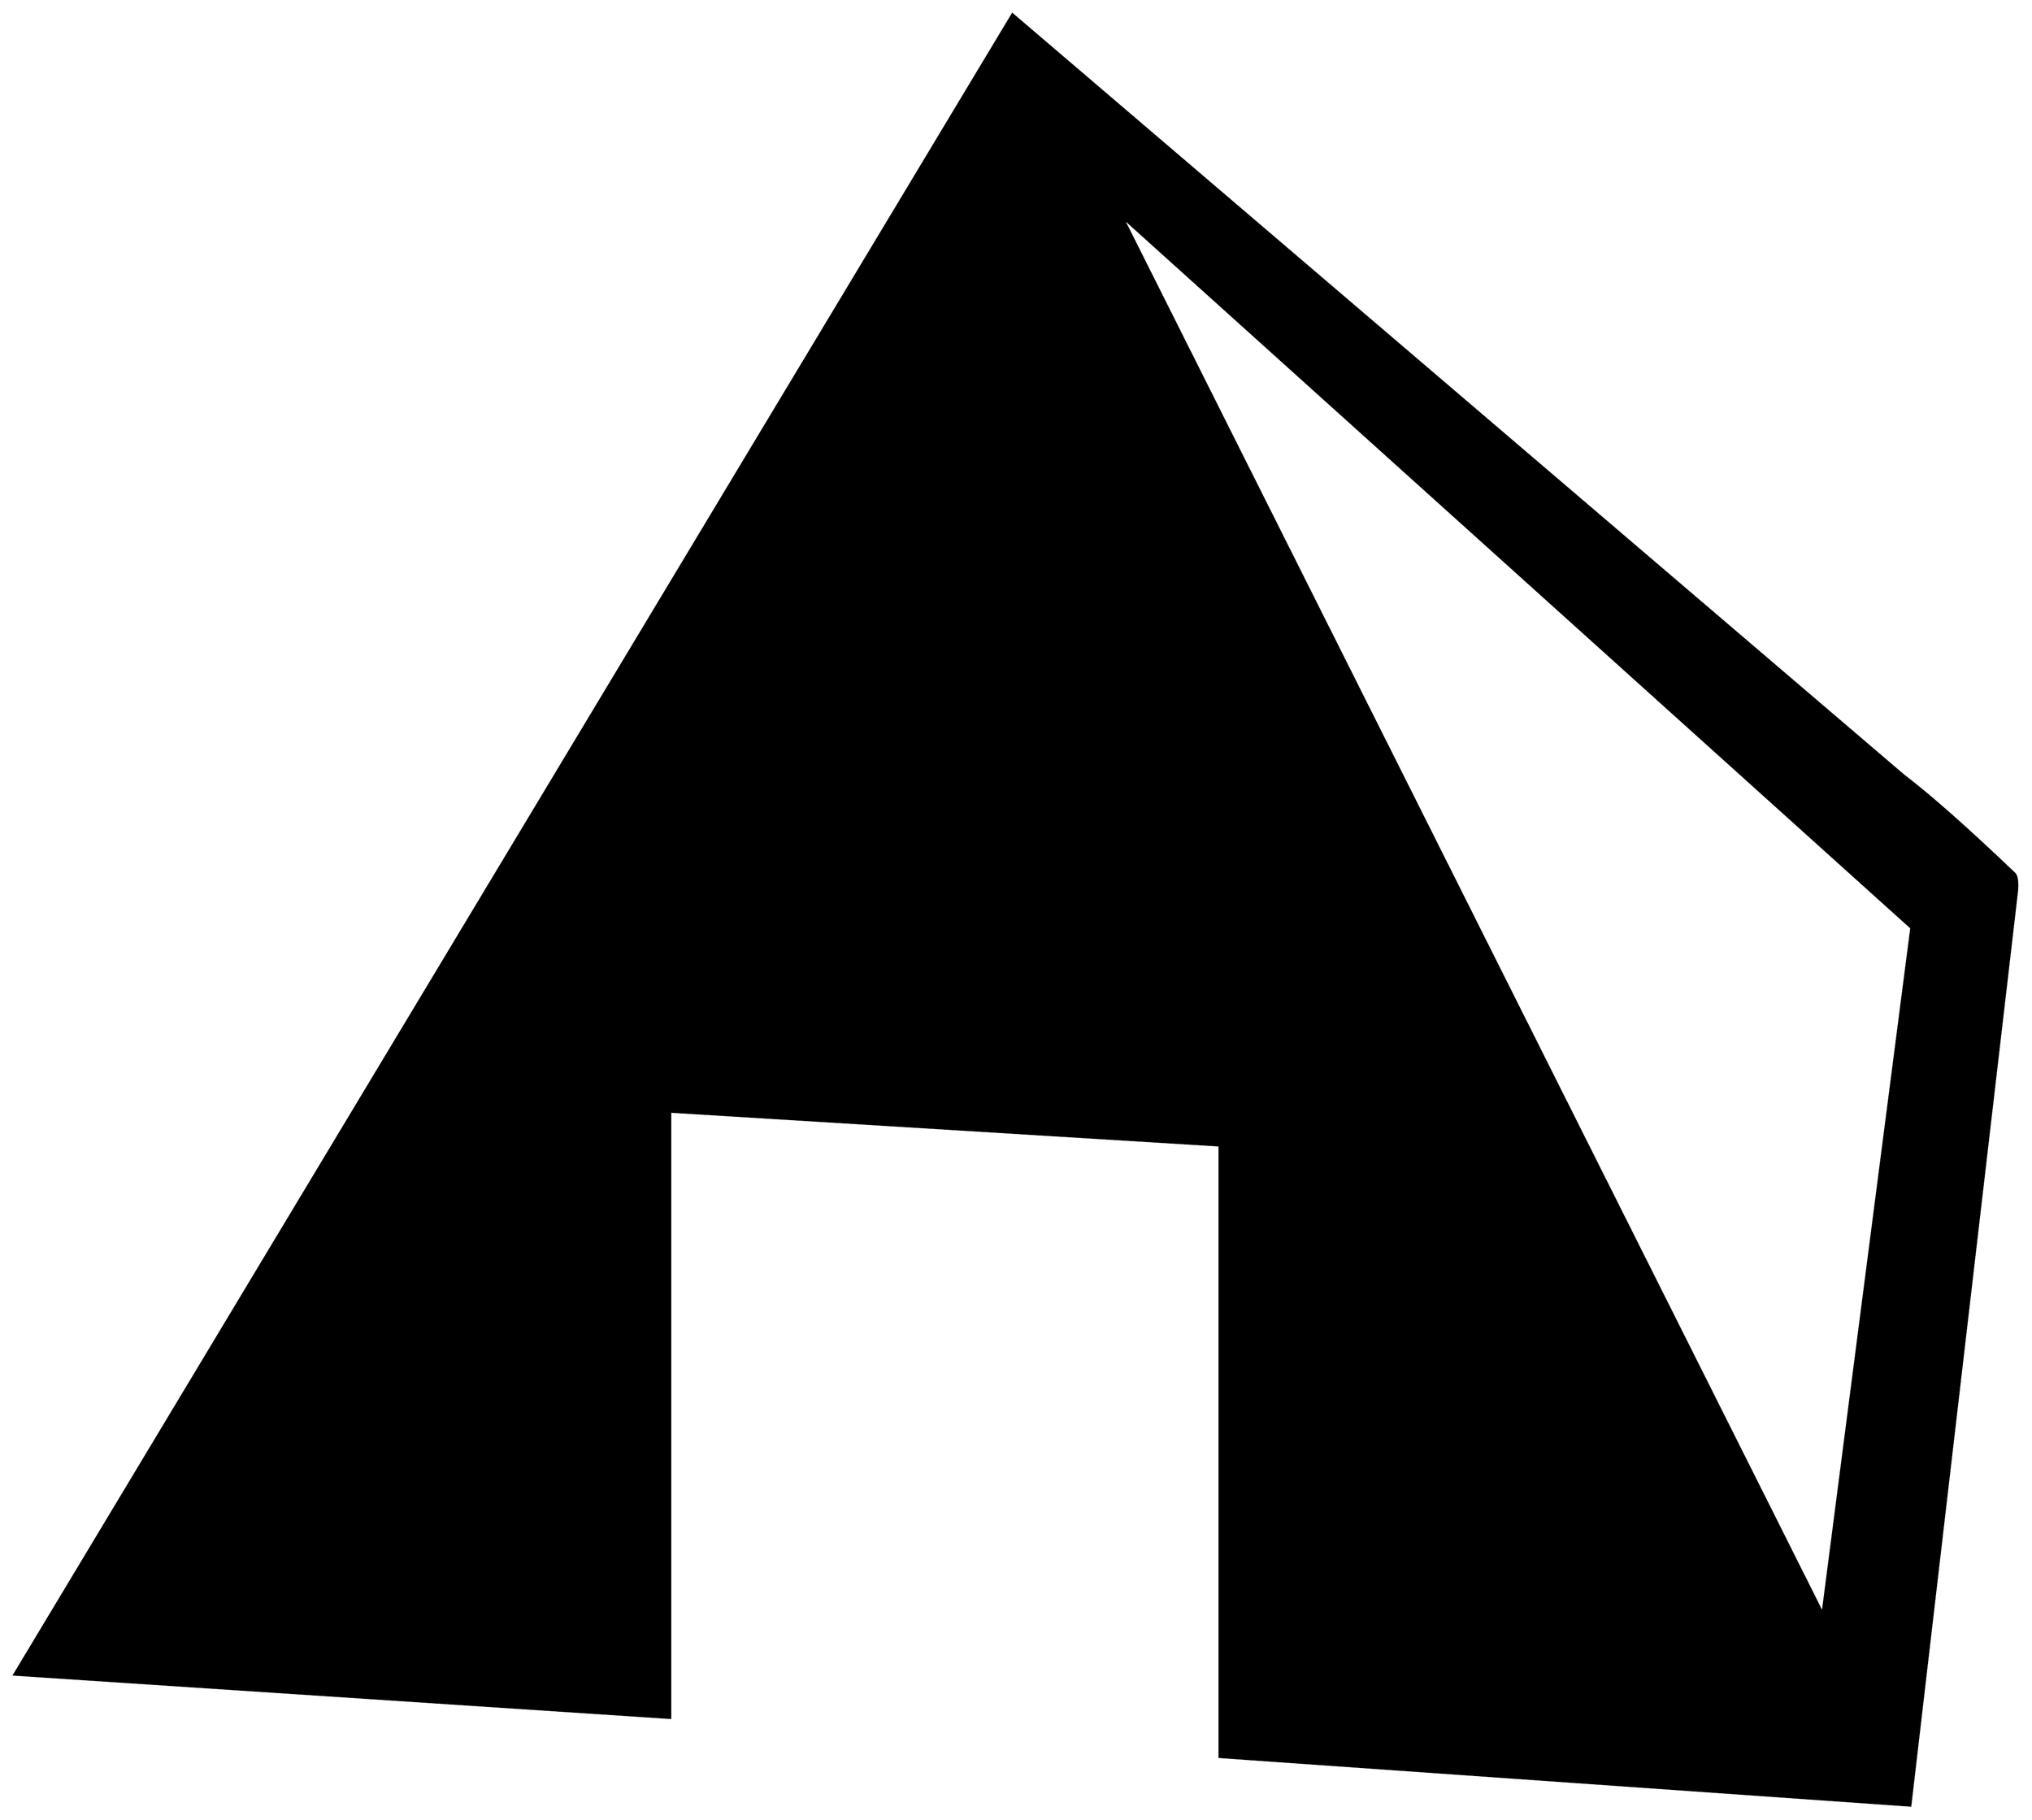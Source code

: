 


\begin{tikzpicture}[y=0.80pt, x=0.80pt, yscale=-1.0, xscale=1.0, inner sep=0pt, outer sep=0pt]
\begin{scope}[shift={(100.0,1717.0)},nonzero rule]
  \path[draw=.,fill=.,line width=1.600pt] (1972.0,-611.0) --
    (1871.0,255.0) -- (1217.0,209.0) -- (1217.0,-370.0) --
    (697.0,-402.0) -- (697.0,172.0) -- (76.0,131.0) --
    (1021.0,-1441.0) -- (1865.0,-720.0) .. controls
    (1890.333,-700.667) and (1925.333,-669.667) .. (1970.0,-627.0) ..
    controls (1972.0,-624.333) and (1972.667,-619.0) ..
    (1972.0,-611.0) -- cycle(1872.0,-576.0) -- (1125.0,-1249.0)
    -- (1788.0,73.0) -- (1872.0,-576.0) -- cycle;
\end{scope}

\end{tikzpicture}

